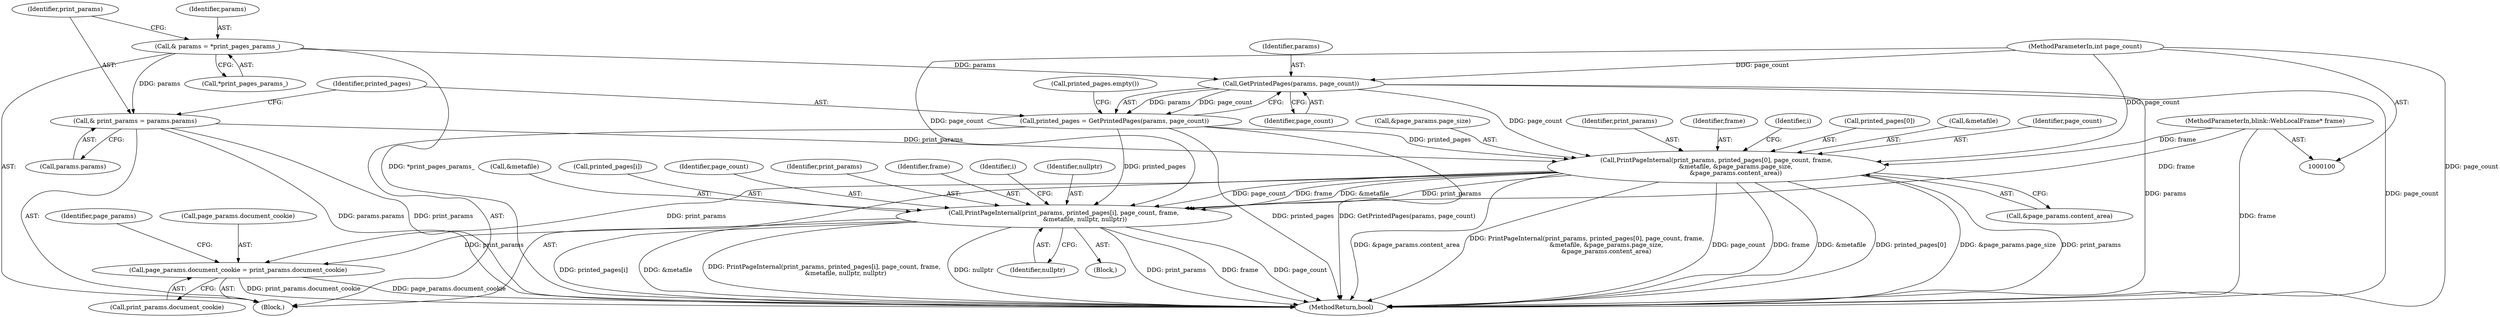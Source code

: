 digraph "0_Chrome_673ce95d481ea9368c4d4d43ac756ba1d6d9e608_3@array" {
"1000129" [label="(Call,PrintPageInternal(print_params, printed_pages[0], page_count, frame,\n                    &metafile, &page_params.page_size,\n                    &page_params.content_area))"];
"1000110" [label="(Call,& print_params = params.params)"];
"1000105" [label="(Call,& params = *print_pages_params_)"];
"1000116" [label="(Call,printed_pages = GetPrintedPages(params, page_count))"];
"1000118" [label="(Call,GetPrintedPages(params, page_count))"];
"1000102" [label="(MethodParameterIn,int page_count)"];
"1000101" [label="(MethodParameterIn,blink::WebLocalFrame* frame)"];
"1000157" [label="(Call,PrintPageInternal(print_params, printed_pages[i], page_count, frame,\n                      &metafile, nullptr, nullptr))"];
"1000186" [label="(Call,page_params.document_cookie = print_params.document_cookie)"];
"1000116" [label="(Call,printed_pages = GetPrintedPages(params, page_count))"];
"1000190" [label="(Call,print_params.document_cookie)"];
"1000156" [label="(Block,)"];
"1000186" [label="(Call,page_params.document_cookie = print_params.document_cookie)"];
"1000134" [label="(Identifier,page_count)"];
"1000118" [label="(Call,GetPrintedPages(params, page_count))"];
"1000203" [label="(MethodReturn,bool)"];
"1000195" [label="(Identifier,page_params)"];
"1000155" [label="(Identifier,i)"];
"1000166" [label="(Identifier,nullptr)"];
"1000119" [label="(Identifier,params)"];
"1000164" [label="(Call,&metafile)"];
"1000159" [label="(Call,printed_pages[i])"];
"1000142" [label="(Call,&page_params.content_area)"];
"1000120" [label="(Identifier,page_count)"];
"1000110" [label="(Call,& print_params = params.params)"];
"1000105" [label="(Call,& params = *print_pages_params_)"];
"1000162" [label="(Identifier,page_count)"];
"1000187" [label="(Call,page_params.document_cookie)"];
"1000129" [label="(Call,PrintPageInternal(print_params, printed_pages[0], page_count, frame,\n                    &metafile, &page_params.page_size,\n                    &page_params.content_area))"];
"1000138" [label="(Call,&page_params.page_size)"];
"1000157" [label="(Call,PrintPageInternal(print_params, printed_pages[i], page_count, frame,\n                      &metafile, nullptr, nullptr))"];
"1000130" [label="(Identifier,print_params)"];
"1000117" [label="(Identifier,printed_pages)"];
"1000107" [label="(Call,*print_pages_params_)"];
"1000135" [label="(Identifier,frame)"];
"1000103" [label="(Block,)"];
"1000106" [label="(Identifier,params)"];
"1000112" [label="(Call,params.params)"];
"1000111" [label="(Identifier,print_params)"];
"1000101" [label="(MethodParameterIn,blink::WebLocalFrame* frame)"];
"1000158" [label="(Identifier,print_params)"];
"1000149" [label="(Identifier,i)"];
"1000102" [label="(MethodParameterIn,int page_count)"];
"1000163" [label="(Identifier,frame)"];
"1000122" [label="(Call,printed_pages.empty())"];
"1000131" [label="(Call,printed_pages[0])"];
"1000167" [label="(Identifier,nullptr)"];
"1000136" [label="(Call,&metafile)"];
"1000129" -> "1000103"  [label="AST: "];
"1000129" -> "1000142"  [label="CFG: "];
"1000130" -> "1000129"  [label="AST: "];
"1000131" -> "1000129"  [label="AST: "];
"1000134" -> "1000129"  [label="AST: "];
"1000135" -> "1000129"  [label="AST: "];
"1000136" -> "1000129"  [label="AST: "];
"1000138" -> "1000129"  [label="AST: "];
"1000142" -> "1000129"  [label="AST: "];
"1000149" -> "1000129"  [label="CFG: "];
"1000129" -> "1000203"  [label="DDG: &page_params.page_size"];
"1000129" -> "1000203"  [label="DDG: print_params"];
"1000129" -> "1000203"  [label="DDG: &page_params.content_area"];
"1000129" -> "1000203"  [label="DDG: PrintPageInternal(print_params, printed_pages[0], page_count, frame,\n                    &metafile, &page_params.page_size,\n                    &page_params.content_area)"];
"1000129" -> "1000203"  [label="DDG: page_count"];
"1000129" -> "1000203"  [label="DDG: frame"];
"1000129" -> "1000203"  [label="DDG: &metafile"];
"1000129" -> "1000203"  [label="DDG: printed_pages[0]"];
"1000110" -> "1000129"  [label="DDG: print_params"];
"1000116" -> "1000129"  [label="DDG: printed_pages"];
"1000118" -> "1000129"  [label="DDG: page_count"];
"1000102" -> "1000129"  [label="DDG: page_count"];
"1000101" -> "1000129"  [label="DDG: frame"];
"1000129" -> "1000157"  [label="DDG: print_params"];
"1000129" -> "1000157"  [label="DDG: page_count"];
"1000129" -> "1000157"  [label="DDG: frame"];
"1000129" -> "1000157"  [label="DDG: &metafile"];
"1000129" -> "1000186"  [label="DDG: print_params"];
"1000110" -> "1000103"  [label="AST: "];
"1000110" -> "1000112"  [label="CFG: "];
"1000111" -> "1000110"  [label="AST: "];
"1000112" -> "1000110"  [label="AST: "];
"1000117" -> "1000110"  [label="CFG: "];
"1000110" -> "1000203"  [label="DDG: params.params"];
"1000110" -> "1000203"  [label="DDG: print_params"];
"1000105" -> "1000110"  [label="DDG: params"];
"1000105" -> "1000103"  [label="AST: "];
"1000105" -> "1000107"  [label="CFG: "];
"1000106" -> "1000105"  [label="AST: "];
"1000107" -> "1000105"  [label="AST: "];
"1000111" -> "1000105"  [label="CFG: "];
"1000105" -> "1000203"  [label="DDG: *print_pages_params_"];
"1000105" -> "1000118"  [label="DDG: params"];
"1000116" -> "1000103"  [label="AST: "];
"1000116" -> "1000118"  [label="CFG: "];
"1000117" -> "1000116"  [label="AST: "];
"1000118" -> "1000116"  [label="AST: "];
"1000122" -> "1000116"  [label="CFG: "];
"1000116" -> "1000203"  [label="DDG: GetPrintedPages(params, page_count)"];
"1000116" -> "1000203"  [label="DDG: printed_pages"];
"1000118" -> "1000116"  [label="DDG: params"];
"1000118" -> "1000116"  [label="DDG: page_count"];
"1000116" -> "1000157"  [label="DDG: printed_pages"];
"1000118" -> "1000120"  [label="CFG: "];
"1000119" -> "1000118"  [label="AST: "];
"1000120" -> "1000118"  [label="AST: "];
"1000118" -> "1000203"  [label="DDG: params"];
"1000118" -> "1000203"  [label="DDG: page_count"];
"1000102" -> "1000118"  [label="DDG: page_count"];
"1000102" -> "1000100"  [label="AST: "];
"1000102" -> "1000203"  [label="DDG: page_count"];
"1000102" -> "1000157"  [label="DDG: page_count"];
"1000101" -> "1000100"  [label="AST: "];
"1000101" -> "1000203"  [label="DDG: frame"];
"1000101" -> "1000157"  [label="DDG: frame"];
"1000157" -> "1000156"  [label="AST: "];
"1000157" -> "1000167"  [label="CFG: "];
"1000158" -> "1000157"  [label="AST: "];
"1000159" -> "1000157"  [label="AST: "];
"1000162" -> "1000157"  [label="AST: "];
"1000163" -> "1000157"  [label="AST: "];
"1000164" -> "1000157"  [label="AST: "];
"1000166" -> "1000157"  [label="AST: "];
"1000167" -> "1000157"  [label="AST: "];
"1000155" -> "1000157"  [label="CFG: "];
"1000157" -> "1000203"  [label="DDG: printed_pages[i]"];
"1000157" -> "1000203"  [label="DDG: &metafile"];
"1000157" -> "1000203"  [label="DDG: PrintPageInternal(print_params, printed_pages[i], page_count, frame,\n                      &metafile, nullptr, nullptr)"];
"1000157" -> "1000203"  [label="DDG: nullptr"];
"1000157" -> "1000203"  [label="DDG: print_params"];
"1000157" -> "1000203"  [label="DDG: frame"];
"1000157" -> "1000203"  [label="DDG: page_count"];
"1000157" -> "1000186"  [label="DDG: print_params"];
"1000186" -> "1000103"  [label="AST: "];
"1000186" -> "1000190"  [label="CFG: "];
"1000187" -> "1000186"  [label="AST: "];
"1000190" -> "1000186"  [label="AST: "];
"1000195" -> "1000186"  [label="CFG: "];
"1000186" -> "1000203"  [label="DDG: page_params.document_cookie"];
"1000186" -> "1000203"  [label="DDG: print_params.document_cookie"];
}
